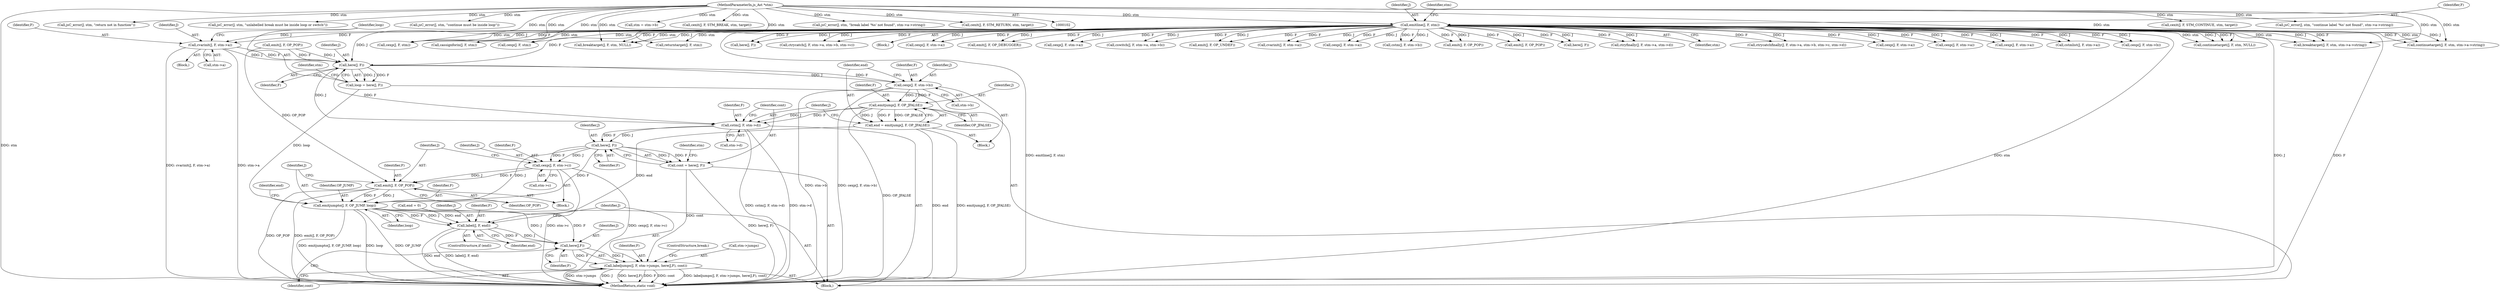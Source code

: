 digraph "0_ghostscript_5008105780c0b0182ea6eda83ad5598f225be3ee@pointer" {
"1000314" [label="(Call,cvarinit(J, F, stm->a))"];
"1000111" [label="(Call,emitline(J, F, stm))"];
"1000104" [label="(MethodParameterIn,js_Ast *stm)"];
"1000339" [label="(Call,here(J, F))"];
"1000337" [label="(Call,loop = here(J, F))"];
"1000390" [label="(Call,emitjumpto(J, F, OP_JUMP, loop))"];
"1000397" [label="(Call,label(J, F, end))"];
"1000407" [label="(Call,here(J,F))"];
"1000401" [label="(Call,labeljumps(J, F, stm->jumps, here(J,F), cont))"];
"1000347" [label="(Call,cexp(J, F, stm->b))"];
"1000355" [label="(Call,emitjump(J, F, OP_JFALSE))"];
"1000353" [label="(Call,end = emitjump(J, F, OP_JFALSE))"];
"1000364" [label="(Call,cstm(J, F, stm->d))"];
"1000372" [label="(Call,here(J, F))"];
"1000370" [label="(Call,cont = here(J, F))"];
"1000380" [label="(Call,cexp(J, F, stm->c))"];
"1000386" [label="(Call,emit(J, F, OP_POP))"];
"1000104" [label="(MethodParameterIn,js_Ast *stm)"];
"1000414" [label="(Call,cexp(J, F, stm->b))"];
"1000622" [label="(Call,continuetarget(J, F, stm, stm->a->string))"];
"1000340" [label="(Identifier,J)"];
"1000225" [label="(Call,here(J, F))"];
"1000779" [label="(Call,ctrycatch(J, F, stm->a, stm->b, stm->c))"];
"1000382" [label="(Identifier,F)"];
"1000113" [label="(Identifier,F)"];
"1000105" [label="(Block,)"];
"1000716" [label="(Call,cexp(J, F, stm->a))"];
"1000659" [label="(Call,cexit(J, F, STM_CONTINUE, stm, target))"];
"1000314" [label="(Call,cvarinit(J, F, stm->a))"];
"1000634" [label="(Call,jsC_error(J, stm, \"continue label '%s' not found\", stm->a->string))"];
"1000407" [label="(Call,here(J,F))"];
"1000388" [label="(Identifier,F)"];
"1000397" [label="(Call,label(J, F, end))"];
"1000355" [label="(Call,emitjump(J, F, OP_JFALSE))"];
"1000403" [label="(Identifier,F)"];
"1000377" [label="(Identifier,stm)"];
"1000700" [label="(Call,jsC_error(J, stm, \"return not in function\"))"];
"1000361" [label="(Call,end = 0)"];
"1000387" [label="(Identifier,J)"];
"1000316" [label="(Identifier,F)"];
"1000367" [label="(Call,stm->d)"];
"1000594" [label="(Call,jsC_error(J, stm, \"unlabelled break must be inside loop or switch\"))"];
"1000804" [label="(Call,emit(J, F, OP_DEBUGGER))"];
"1000728" [label="(Call,cexp(J, F, stm->a))"];
"1000561" [label="(Call,breaktarget(J, F, stm, stm->a->string))"];
"1000492" [label="(Call,cswitch(J, F, stm->a, stm->b))"];
"1000687" [label="(Call,emit(J, F, OP_UNDEF))"];
"1000313" [label="(Block,)"];
"1000372" [label="(Call,here(J, F))"];
"1000146" [label="(Call,cvarinit(J, F, stm->a))"];
"1000401" [label="(Call,labeljumps(J, F, stm->jumps, here(J,F), cont))"];
"1000357" [label="(Identifier,F)"];
"1000356" [label="(Identifier,J)"];
"1000111" [label="(Call,emitline(J, F, stm))"];
"1000655" [label="(Call,jsC_error(J, stm, \"continue must be inside loop\"))"];
"1000315" [label="(Identifier,J)"];
"1000370" [label="(Call,cont = here(J, F))"];
"1000338" [label="(Identifier,loop)"];
"1000374" [label="(Identifier,F)"];
"1000392" [label="(Identifier,F)"];
"1000408" [label="(Identifier,J)"];
"1000350" [label="(Call,stm->b)"];
"1000396" [label="(Identifier,end)"];
"1000327" [label="(Call,cexp(J, F, stm->a))"];
"1000440" [label="(Call,cassignforin(J, F, stm))"];
"1000333" [label="(Call,emit(J, F, OP_POP))"];
"1000647" [label="(Call,continuetarget(J, F, stm, NULL))"];
"1000383" [label="(Call,stm->c)"];
"1000513" [label="(Call,cstm(J, F, stm->b))"];
"1000819" [label="(Call,cexp(J, F, stm))"];
"1000411" [label="(ControlStructure,break;)"];
"1000815" [label="(Call,emit(J, F, OP_POP))"];
"1000834" [label="(MethodReturn,static void)"];
"1000112" [label="(Identifier,J)"];
"1000358" [label="(Identifier,OP_JFALSE)"];
"1000380" [label="(Call,cexp(J, F, stm->c))"];
"1000365" [label="(Identifier,J)"];
"1000371" [label="(Identifier,cont)"];
"1000825" [label="(Call,cexp(J, F, stm))"];
"1000353" [label="(Call,end = emitjump(J, F, OP_JFALSE))"];
"1000136" [label="(Call,emit(J, F, OP_POP))"];
"1000119" [label="(Block,)"];
"1000410" [label="(Identifier,cont)"];
"1000264" [label="(Call,here(J, F))"];
"1000117" [label="(Identifier,stm)"];
"1000398" [label="(Identifier,J)"];
"1000348" [label="(Identifier,J)"];
"1000341" [label="(Identifier,F)"];
"1000339" [label="(Call,here(J, F))"];
"1000409" [label="(Identifier,F)"];
"1000389" [label="(Identifier,OP_POP)"];
"1000379" [label="(Block,)"];
"1000346" [label="(Block,)"];
"1000381" [label="(Identifier,J)"];
"1000349" [label="(Identifier,F)"];
"1000354" [label="(Identifier,end)"];
"1000693" [label="(Call,returntarget(J, F, stm))"];
"1000394" [label="(Identifier,loop)"];
"1000793" [label="(Call,ctryfinally(J, F, stm->a, stm->d))"];
"1000393" [label="(Identifier,OP_JUMP)"];
"1000317" [label="(Call,stm->a)"];
"1000114" [label="(Identifier,stm)"];
"1000373" [label="(Identifier,J)"];
"1000525" [label="(Call,stm = stm->b)"];
"1000402" [label="(Identifier,J)"];
"1000399" [label="(Identifier,F)"];
"1000763" [label="(Call,ctrycatchfinally(J, F, stm->a, stm->b, stm->c, stm->d))"];
"1000395" [label="(ControlStructure,if (end))"];
"1000598" [label="(Call,cexit(J, F, STM_BREAK, stm, target))"];
"1000199" [label="(Call,cexp(J, F, stm->a))"];
"1000404" [label="(Call,stm->jumps)"];
"1000386" [label="(Call,emit(J, F, OP_POP))"];
"1000586" [label="(Call,breaktarget(J, F, stm, NULL))"];
"1000390" [label="(Call,emitjumpto(J, F, OP_JUMP, loop))"];
"1000391" [label="(Identifier,J)"];
"1000337" [label="(Call,loop = here(J, F))"];
"1000573" [label="(Call,jsC_error(J, stm, \"break label '%s' not found\", stm->a->string))"];
"1000159" [label="(Call,cexp(J, F, stm->a))"];
"1000344" [label="(Identifier,stm)"];
"1000680" [label="(Call,cexp(J, F, stm->a))"];
"1000123" [label="(Call,cstmlist(J, F, stm->a))"];
"1000704" [label="(Call,cexit(J, F, STM_RETURN, stm, target))"];
"1000347" [label="(Call,cexp(J, F, stm->b))"];
"1000366" [label="(Identifier,F)"];
"1000400" [label="(Identifier,end)"];
"1000364" [label="(Call,cstm(J, F, stm->d))"];
"1000314" -> "1000313"  [label="AST: "];
"1000314" -> "1000317"  [label="CFG: "];
"1000315" -> "1000314"  [label="AST: "];
"1000316" -> "1000314"  [label="AST: "];
"1000317" -> "1000314"  [label="AST: "];
"1000338" -> "1000314"  [label="CFG: "];
"1000314" -> "1000834"  [label="DDG: cvarinit(J, F, stm->a)"];
"1000314" -> "1000834"  [label="DDG: stm->a"];
"1000111" -> "1000314"  [label="DDG: J"];
"1000111" -> "1000314"  [label="DDG: F"];
"1000314" -> "1000339"  [label="DDG: J"];
"1000314" -> "1000339"  [label="DDG: F"];
"1000111" -> "1000105"  [label="AST: "];
"1000111" -> "1000114"  [label="CFG: "];
"1000112" -> "1000111"  [label="AST: "];
"1000113" -> "1000111"  [label="AST: "];
"1000114" -> "1000111"  [label="AST: "];
"1000117" -> "1000111"  [label="CFG: "];
"1000111" -> "1000834"  [label="DDG: stm"];
"1000111" -> "1000834"  [label="DDG: J"];
"1000111" -> "1000834"  [label="DDG: F"];
"1000111" -> "1000834"  [label="DDG: emitline(J, F, stm)"];
"1000104" -> "1000111"  [label="DDG: stm"];
"1000111" -> "1000123"  [label="DDG: J"];
"1000111" -> "1000123"  [label="DDG: F"];
"1000111" -> "1000136"  [label="DDG: J"];
"1000111" -> "1000136"  [label="DDG: F"];
"1000111" -> "1000146"  [label="DDG: J"];
"1000111" -> "1000146"  [label="DDG: F"];
"1000111" -> "1000159"  [label="DDG: J"];
"1000111" -> "1000159"  [label="DDG: F"];
"1000111" -> "1000199"  [label="DDG: J"];
"1000111" -> "1000199"  [label="DDG: F"];
"1000111" -> "1000225"  [label="DDG: J"];
"1000111" -> "1000225"  [label="DDG: F"];
"1000111" -> "1000264"  [label="DDG: J"];
"1000111" -> "1000264"  [label="DDG: F"];
"1000111" -> "1000327"  [label="DDG: J"];
"1000111" -> "1000327"  [label="DDG: F"];
"1000111" -> "1000339"  [label="DDG: J"];
"1000111" -> "1000339"  [label="DDG: F"];
"1000111" -> "1000414"  [label="DDG: J"];
"1000111" -> "1000414"  [label="DDG: F"];
"1000111" -> "1000440"  [label="DDG: stm"];
"1000111" -> "1000492"  [label="DDG: J"];
"1000111" -> "1000492"  [label="DDG: F"];
"1000111" -> "1000513"  [label="DDG: J"];
"1000111" -> "1000513"  [label="DDG: F"];
"1000111" -> "1000561"  [label="DDG: J"];
"1000111" -> "1000561"  [label="DDG: F"];
"1000111" -> "1000561"  [label="DDG: stm"];
"1000111" -> "1000586"  [label="DDG: J"];
"1000111" -> "1000586"  [label="DDG: F"];
"1000111" -> "1000586"  [label="DDG: stm"];
"1000111" -> "1000622"  [label="DDG: J"];
"1000111" -> "1000622"  [label="DDG: F"];
"1000111" -> "1000622"  [label="DDG: stm"];
"1000111" -> "1000647"  [label="DDG: J"];
"1000111" -> "1000647"  [label="DDG: F"];
"1000111" -> "1000647"  [label="DDG: stm"];
"1000111" -> "1000680"  [label="DDG: J"];
"1000111" -> "1000680"  [label="DDG: F"];
"1000111" -> "1000687"  [label="DDG: J"];
"1000111" -> "1000687"  [label="DDG: F"];
"1000111" -> "1000693"  [label="DDG: stm"];
"1000111" -> "1000716"  [label="DDG: J"];
"1000111" -> "1000716"  [label="DDG: F"];
"1000111" -> "1000728"  [label="DDG: J"];
"1000111" -> "1000728"  [label="DDG: F"];
"1000111" -> "1000763"  [label="DDG: J"];
"1000111" -> "1000763"  [label="DDG: F"];
"1000111" -> "1000779"  [label="DDG: J"];
"1000111" -> "1000779"  [label="DDG: F"];
"1000111" -> "1000793"  [label="DDG: J"];
"1000111" -> "1000793"  [label="DDG: F"];
"1000111" -> "1000804"  [label="DDG: J"];
"1000111" -> "1000804"  [label="DDG: F"];
"1000111" -> "1000815"  [label="DDG: J"];
"1000111" -> "1000815"  [label="DDG: F"];
"1000111" -> "1000819"  [label="DDG: stm"];
"1000111" -> "1000825"  [label="DDG: J"];
"1000111" -> "1000825"  [label="DDG: F"];
"1000111" -> "1000825"  [label="DDG: stm"];
"1000104" -> "1000102"  [label="AST: "];
"1000104" -> "1000834"  [label="DDG: stm"];
"1000104" -> "1000440"  [label="DDG: stm"];
"1000104" -> "1000525"  [label="DDG: stm"];
"1000104" -> "1000561"  [label="DDG: stm"];
"1000104" -> "1000573"  [label="DDG: stm"];
"1000104" -> "1000586"  [label="DDG: stm"];
"1000104" -> "1000594"  [label="DDG: stm"];
"1000104" -> "1000598"  [label="DDG: stm"];
"1000104" -> "1000622"  [label="DDG: stm"];
"1000104" -> "1000634"  [label="DDG: stm"];
"1000104" -> "1000647"  [label="DDG: stm"];
"1000104" -> "1000655"  [label="DDG: stm"];
"1000104" -> "1000659"  [label="DDG: stm"];
"1000104" -> "1000693"  [label="DDG: stm"];
"1000104" -> "1000700"  [label="DDG: stm"];
"1000104" -> "1000704"  [label="DDG: stm"];
"1000104" -> "1000819"  [label="DDG: stm"];
"1000104" -> "1000825"  [label="DDG: stm"];
"1000339" -> "1000337"  [label="AST: "];
"1000339" -> "1000341"  [label="CFG: "];
"1000340" -> "1000339"  [label="AST: "];
"1000341" -> "1000339"  [label="AST: "];
"1000337" -> "1000339"  [label="CFG: "];
"1000339" -> "1000337"  [label="DDG: J"];
"1000339" -> "1000337"  [label="DDG: F"];
"1000333" -> "1000339"  [label="DDG: J"];
"1000333" -> "1000339"  [label="DDG: F"];
"1000339" -> "1000347"  [label="DDG: J"];
"1000339" -> "1000347"  [label="DDG: F"];
"1000339" -> "1000364"  [label="DDG: J"];
"1000339" -> "1000364"  [label="DDG: F"];
"1000337" -> "1000119"  [label="AST: "];
"1000338" -> "1000337"  [label="AST: "];
"1000344" -> "1000337"  [label="CFG: "];
"1000337" -> "1000390"  [label="DDG: loop"];
"1000390" -> "1000119"  [label="AST: "];
"1000390" -> "1000394"  [label="CFG: "];
"1000391" -> "1000390"  [label="AST: "];
"1000392" -> "1000390"  [label="AST: "];
"1000393" -> "1000390"  [label="AST: "];
"1000394" -> "1000390"  [label="AST: "];
"1000396" -> "1000390"  [label="CFG: "];
"1000390" -> "1000834"  [label="DDG: loop"];
"1000390" -> "1000834"  [label="DDG: OP_JUMP"];
"1000390" -> "1000834"  [label="DDG: emitjumpto(J, F, OP_JUMP, loop)"];
"1000372" -> "1000390"  [label="DDG: J"];
"1000372" -> "1000390"  [label="DDG: F"];
"1000386" -> "1000390"  [label="DDG: J"];
"1000386" -> "1000390"  [label="DDG: F"];
"1000390" -> "1000397"  [label="DDG: J"];
"1000390" -> "1000397"  [label="DDG: F"];
"1000390" -> "1000407"  [label="DDG: J"];
"1000390" -> "1000407"  [label="DDG: F"];
"1000397" -> "1000395"  [label="AST: "];
"1000397" -> "1000400"  [label="CFG: "];
"1000398" -> "1000397"  [label="AST: "];
"1000399" -> "1000397"  [label="AST: "];
"1000400" -> "1000397"  [label="AST: "];
"1000402" -> "1000397"  [label="CFG: "];
"1000397" -> "1000834"  [label="DDG: label(J, F, end)"];
"1000397" -> "1000834"  [label="DDG: end"];
"1000361" -> "1000397"  [label="DDG: end"];
"1000353" -> "1000397"  [label="DDG: end"];
"1000397" -> "1000407"  [label="DDG: J"];
"1000397" -> "1000407"  [label="DDG: F"];
"1000407" -> "1000401"  [label="AST: "];
"1000407" -> "1000409"  [label="CFG: "];
"1000408" -> "1000407"  [label="AST: "];
"1000409" -> "1000407"  [label="AST: "];
"1000410" -> "1000407"  [label="CFG: "];
"1000407" -> "1000401"  [label="DDG: J"];
"1000407" -> "1000401"  [label="DDG: F"];
"1000401" -> "1000119"  [label="AST: "];
"1000401" -> "1000410"  [label="CFG: "];
"1000402" -> "1000401"  [label="AST: "];
"1000403" -> "1000401"  [label="AST: "];
"1000404" -> "1000401"  [label="AST: "];
"1000410" -> "1000401"  [label="AST: "];
"1000411" -> "1000401"  [label="CFG: "];
"1000401" -> "1000834"  [label="DDG: labeljumps(J, F, stm->jumps, here(J,F), cont)"];
"1000401" -> "1000834"  [label="DDG: stm->jumps"];
"1000401" -> "1000834"  [label="DDG: J"];
"1000401" -> "1000834"  [label="DDG: here(J,F)"];
"1000401" -> "1000834"  [label="DDG: F"];
"1000401" -> "1000834"  [label="DDG: cont"];
"1000370" -> "1000401"  [label="DDG: cont"];
"1000347" -> "1000346"  [label="AST: "];
"1000347" -> "1000350"  [label="CFG: "];
"1000348" -> "1000347"  [label="AST: "];
"1000349" -> "1000347"  [label="AST: "];
"1000350" -> "1000347"  [label="AST: "];
"1000354" -> "1000347"  [label="CFG: "];
"1000347" -> "1000834"  [label="DDG: cexp(J, F, stm->b)"];
"1000347" -> "1000834"  [label="DDG: stm->b"];
"1000347" -> "1000355"  [label="DDG: J"];
"1000347" -> "1000355"  [label="DDG: F"];
"1000355" -> "1000353"  [label="AST: "];
"1000355" -> "1000358"  [label="CFG: "];
"1000356" -> "1000355"  [label="AST: "];
"1000357" -> "1000355"  [label="AST: "];
"1000358" -> "1000355"  [label="AST: "];
"1000353" -> "1000355"  [label="CFG: "];
"1000355" -> "1000834"  [label="DDG: OP_JFALSE"];
"1000355" -> "1000353"  [label="DDG: J"];
"1000355" -> "1000353"  [label="DDG: F"];
"1000355" -> "1000353"  [label="DDG: OP_JFALSE"];
"1000355" -> "1000364"  [label="DDG: J"];
"1000355" -> "1000364"  [label="DDG: F"];
"1000353" -> "1000346"  [label="AST: "];
"1000354" -> "1000353"  [label="AST: "];
"1000365" -> "1000353"  [label="CFG: "];
"1000353" -> "1000834"  [label="DDG: end"];
"1000353" -> "1000834"  [label="DDG: emitjump(J, F, OP_JFALSE)"];
"1000364" -> "1000119"  [label="AST: "];
"1000364" -> "1000367"  [label="CFG: "];
"1000365" -> "1000364"  [label="AST: "];
"1000366" -> "1000364"  [label="AST: "];
"1000367" -> "1000364"  [label="AST: "];
"1000371" -> "1000364"  [label="CFG: "];
"1000364" -> "1000834"  [label="DDG: cstm(J, F, stm->d)"];
"1000364" -> "1000834"  [label="DDG: stm->d"];
"1000364" -> "1000372"  [label="DDG: J"];
"1000364" -> "1000372"  [label="DDG: F"];
"1000372" -> "1000370"  [label="AST: "];
"1000372" -> "1000374"  [label="CFG: "];
"1000373" -> "1000372"  [label="AST: "];
"1000374" -> "1000372"  [label="AST: "];
"1000370" -> "1000372"  [label="CFG: "];
"1000372" -> "1000370"  [label="DDG: J"];
"1000372" -> "1000370"  [label="DDG: F"];
"1000372" -> "1000380"  [label="DDG: J"];
"1000372" -> "1000380"  [label="DDG: F"];
"1000370" -> "1000119"  [label="AST: "];
"1000371" -> "1000370"  [label="AST: "];
"1000377" -> "1000370"  [label="CFG: "];
"1000370" -> "1000834"  [label="DDG: here(J, F)"];
"1000380" -> "1000379"  [label="AST: "];
"1000380" -> "1000383"  [label="CFG: "];
"1000381" -> "1000380"  [label="AST: "];
"1000382" -> "1000380"  [label="AST: "];
"1000383" -> "1000380"  [label="AST: "];
"1000387" -> "1000380"  [label="CFG: "];
"1000380" -> "1000834"  [label="DDG: stm->c"];
"1000380" -> "1000834"  [label="DDG: cexp(J, F, stm->c)"];
"1000380" -> "1000386"  [label="DDG: J"];
"1000380" -> "1000386"  [label="DDG: F"];
"1000386" -> "1000379"  [label="AST: "];
"1000386" -> "1000389"  [label="CFG: "];
"1000387" -> "1000386"  [label="AST: "];
"1000388" -> "1000386"  [label="AST: "];
"1000389" -> "1000386"  [label="AST: "];
"1000391" -> "1000386"  [label="CFG: "];
"1000386" -> "1000834"  [label="DDG: OP_POP"];
"1000386" -> "1000834"  [label="DDG: emit(J, F, OP_POP)"];
"1000333" -> "1000386"  [label="DDG: OP_POP"];
}
